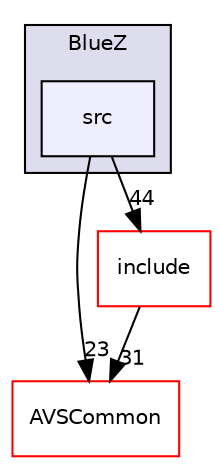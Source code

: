 digraph "/workplace/avs-device-sdk/BluetoothImplementations/BlueZ/src" {
  compound=true
  node [ fontsize="10", fontname="Helvetica"];
  edge [ labelfontsize="10", labelfontname="Helvetica"];
  subgraph clusterdir_734f87f436384b5f4d3ce6cedeff05c0 {
    graph [ bgcolor="#ddddee", pencolor="black", label="BlueZ" fontname="Helvetica", fontsize="10", URL="dir_734f87f436384b5f4d3ce6cedeff05c0.html"]
  dir_1298b2e4ec6fcaa0bfd6e425cd36abba [shape=box, label="src", style="filled", fillcolor="#eeeeff", pencolor="black", URL="dir_1298b2e4ec6fcaa0bfd6e425cd36abba.html"];
  }
  dir_13e65effb2bde530b17b3d5eefcd0266 [shape=box label="AVSCommon" fillcolor="white" style="filled" color="red" URL="dir_13e65effb2bde530b17b3d5eefcd0266.html"];
  dir_dcc26bf29d4b694c2f1fb3cf2aba65ed [shape=box label="include" fillcolor="white" style="filled" color="red" URL="dir_dcc26bf29d4b694c2f1fb3cf2aba65ed.html"];
  dir_dcc26bf29d4b694c2f1fb3cf2aba65ed->dir_13e65effb2bde530b17b3d5eefcd0266 [headlabel="31", labeldistance=1.5 headhref="dir_000120_000015.html"];
  dir_1298b2e4ec6fcaa0bfd6e425cd36abba->dir_13e65effb2bde530b17b3d5eefcd0266 [headlabel="23", labeldistance=1.5 headhref="dir_000122_000015.html"];
  dir_1298b2e4ec6fcaa0bfd6e425cd36abba->dir_dcc26bf29d4b694c2f1fb3cf2aba65ed [headlabel="44", labeldistance=1.5 headhref="dir_000122_000120.html"];
}
